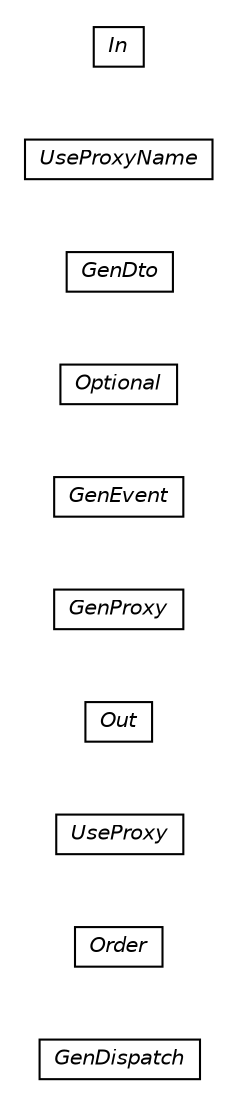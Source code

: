 #!/usr/local/bin/dot
#
# Class diagram 
# Generated by UMLGraph version R5_6-24-gf6e263 (http://www.umlgraph.org/)
#

digraph G {
	edge [fontname="Helvetica",fontsize=10,labelfontname="Helvetica",labelfontsize=10];
	node [fontname="Helvetica",fontsize=10,shape=plaintext];
	nodesep=0.25;
	ranksep=0.5;
	rankdir=LR;
	// com.gwtplatform.dispatch.annotation.GenDispatch
	c23890 [label=<<table title="com.gwtplatform.dispatch.annotation.GenDispatch" border="0" cellborder="1" cellspacing="0" cellpadding="2" port="p" href="./GenDispatch.html">
		<tr><td><table border="0" cellspacing="0" cellpadding="1">
<tr><td align="center" balign="center"><font face="Helvetica-Oblique"> GenDispatch </font></td></tr>
		</table></td></tr>
		</table>>, URL="./GenDispatch.html", fontname="Helvetica", fontcolor="black", fontsize=10.0];
	// com.gwtplatform.dispatch.annotation.Order
	c23891 [label=<<table title="com.gwtplatform.dispatch.annotation.Order" border="0" cellborder="1" cellspacing="0" cellpadding="2" port="p" href="./Order.html">
		<tr><td><table border="0" cellspacing="0" cellpadding="1">
<tr><td align="center" balign="center"><font face="Helvetica-Oblique"> Order </font></td></tr>
		</table></td></tr>
		</table>>, URL="./Order.html", fontname="Helvetica", fontcolor="black", fontsize=10.0];
	// com.gwtplatform.dispatch.annotation.UseProxy
	c23892 [label=<<table title="com.gwtplatform.dispatch.annotation.UseProxy" border="0" cellborder="1" cellspacing="0" cellpadding="2" port="p" href="./UseProxy.html">
		<tr><td><table border="0" cellspacing="0" cellpadding="1">
<tr><td align="center" balign="center"><font face="Helvetica-Oblique"> UseProxy </font></td></tr>
		</table></td></tr>
		</table>>, URL="./UseProxy.html", fontname="Helvetica", fontcolor="black", fontsize=10.0];
	// com.gwtplatform.dispatch.annotation.Out
	c23893 [label=<<table title="com.gwtplatform.dispatch.annotation.Out" border="0" cellborder="1" cellspacing="0" cellpadding="2" port="p" href="./Out.html">
		<tr><td><table border="0" cellspacing="0" cellpadding="1">
<tr><td align="center" balign="center"><font face="Helvetica-Oblique"> Out </font></td></tr>
		</table></td></tr>
		</table>>, URL="./Out.html", fontname="Helvetica", fontcolor="black", fontsize=10.0];
	// com.gwtplatform.dispatch.annotation.GenProxy
	c23894 [label=<<table title="com.gwtplatform.dispatch.annotation.GenProxy" border="0" cellborder="1" cellspacing="0" cellpadding="2" port="p" href="./GenProxy.html">
		<tr><td><table border="0" cellspacing="0" cellpadding="1">
<tr><td align="center" balign="center"><font face="Helvetica-Oblique"> GenProxy </font></td></tr>
		</table></td></tr>
		</table>>, URL="./GenProxy.html", fontname="Helvetica", fontcolor="black", fontsize=10.0];
	// com.gwtplatform.dispatch.annotation.GenEvent
	c23895 [label=<<table title="com.gwtplatform.dispatch.annotation.GenEvent" border="0" cellborder="1" cellspacing="0" cellpadding="2" port="p" href="./GenEvent.html">
		<tr><td><table border="0" cellspacing="0" cellpadding="1">
<tr><td align="center" balign="center"><font face="Helvetica-Oblique"> GenEvent </font></td></tr>
		</table></td></tr>
		</table>>, URL="./GenEvent.html", fontname="Helvetica", fontcolor="black", fontsize=10.0];
	// com.gwtplatform.dispatch.annotation.Optional
	c23896 [label=<<table title="com.gwtplatform.dispatch.annotation.Optional" border="0" cellborder="1" cellspacing="0" cellpadding="2" port="p" href="./Optional.html">
		<tr><td><table border="0" cellspacing="0" cellpadding="1">
<tr><td align="center" balign="center"><font face="Helvetica-Oblique"> Optional </font></td></tr>
		</table></td></tr>
		</table>>, URL="./Optional.html", fontname="Helvetica", fontcolor="black", fontsize=10.0];
	// com.gwtplatform.dispatch.annotation.GenDto
	c23897 [label=<<table title="com.gwtplatform.dispatch.annotation.GenDto" border="0" cellborder="1" cellspacing="0" cellpadding="2" port="p" href="./GenDto.html">
		<tr><td><table border="0" cellspacing="0" cellpadding="1">
<tr><td align="center" balign="center"><font face="Helvetica-Oblique"> GenDto </font></td></tr>
		</table></td></tr>
		</table>>, URL="./GenDto.html", fontname="Helvetica", fontcolor="black", fontsize=10.0];
	// com.gwtplatform.dispatch.annotation.UseProxyName
	c23898 [label=<<table title="com.gwtplatform.dispatch.annotation.UseProxyName" border="0" cellborder="1" cellspacing="0" cellpadding="2" port="p" href="./UseProxyName.html">
		<tr><td><table border="0" cellspacing="0" cellpadding="1">
<tr><td align="center" balign="center"><font face="Helvetica-Oblique"> UseProxyName </font></td></tr>
		</table></td></tr>
		</table>>, URL="./UseProxyName.html", fontname="Helvetica", fontcolor="black", fontsize=10.0];
	// com.gwtplatform.dispatch.annotation.In
	c23899 [label=<<table title="com.gwtplatform.dispatch.annotation.In" border="0" cellborder="1" cellspacing="0" cellpadding="2" port="p" href="./In.html">
		<tr><td><table border="0" cellspacing="0" cellpadding="1">
<tr><td align="center" balign="center"><font face="Helvetica-Oblique"> In </font></td></tr>
		</table></td></tr>
		</table>>, URL="./In.html", fontname="Helvetica", fontcolor="black", fontsize=10.0];
}

